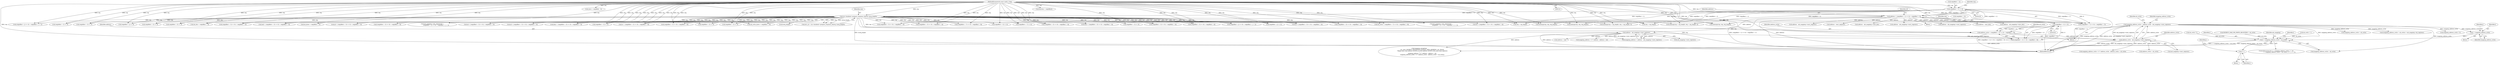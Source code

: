 digraph "0_libmodbus_5ccdf5ef79d742640355d1132fa9e2abc7fbaefc@API" {
"1001303" [label="(Call,i = mapping_address_write)"];
"1001187" [label="(Call,mapping_address_write = address_write - mb_mapping->start_registers)"];
"1001189" [label="(Call,address_write - mb_mapping->start_registers)"];
"1001139" [label="(Call,address_write = (req[offset + 5] << 8) + req[offset + 6])"];
"1001142" [label="(Call,req[offset + 5] << 8)"];
"1000189" [label="(Call,ctx->backend->prepare_response_tid(req, &req_length))"];
"1000163" [label="(Call,req[offset + 1] << 8)"];
"1000116" [label="(MethodParameterIn,const uint8_t *req)"];
"1001181" [label="(Call,address - mb_mapping->start_registers)"];
"1000160" [label="(Call,address = (req[offset + 1] << 8) + req[offset + 2])"];
"1001309" [label="(Call,i < mapping_address_write + nb_write)"];
"1001315" [label="(Call,i++)"];
"1000263" [label="(Call,address - start_bits)"];
"1000824" [label="(Call,nb_bytes = req[offset + 5])"];
"1000116" [label="(MethodParameterIn,const uint8_t *req)"];
"1000163" [label="(Call,req[offset + 1] << 8)"];
"1000191" [label="(Call,&req_length)"];
"1000245" [label="(Call,nb = (req[offset + 3] << 8) + req[offset + 4])"];
"1001112" [label="(Call,memcpy(rsp, req, req_length))"];
"1000161" [label="(Identifier,address)"];
"1001197" [label="(Identifier,nb_write)"];
"1001309" [label="(Call,i < mapping_address_write + nb_write)"];
"1000686" [label="(Call,req[offset + 3] << 8)"];
"1001148" [label="(Literal,8)"];
"1001083" [label="(Call,(req[offset + 5] << 8) + req[offset + 6])"];
"1001140" [label="(Identifier,address_write)"];
"1001126" [label="(Call,req[offset + 3] << 8)"];
"1000529" [label="(Call,address - mb_mapping->start_bits)"];
"1001344" [label="(Identifier,i)"];
"1001171" [label="(Call,nb_write_bytes = req[offset + 9])"];
"1000699" [label="(Call,nb_bits = req[offset + 5])"];
"1001410" [label="(MethodReturn,int)"];
"1001191" [label="(Call,mb_mapping->start_registers)"];
"1001301" [label="(ControlStructure,for (i = mapping_address_write, j = 10;\n                 i < mapping_address_write + nb_write; i++, j += 2))"];
"1000810" [label="(Call,(req[offset + 3] << 8) + req[offset + 4])"];
"1001188" [label="(Identifier,mapping_address_write)"];
"1000652" [label="(Call,(req[offset + 3] << 8) + req[offset + 4])"];
"1001250" [label="(Call,mapping_address_write + nb_write)"];
"1001190" [label="(Identifier,address_write)"];
"1001196" [label="(Call,nb_write < 1)"];
"1001157" [label="(Call,(req[offset + 7] << 8) + req[offset + 8])"];
"1000185" [label="(Call,sft.t_id = ctx->backend->prepare_response_tid(req, &req_length))"];
"1001213" [label="(Call,nb_write * 2)"];
"1001310" [label="(Identifier,i)"];
"1000559" [label="(Call,data = (req[offset + 3] << 8) + req[offset + 4])"];
"1000793" [label="(Call,memcpy(rsp + rsp_length, req + rsp_length, 4))"];
"1000177" [label="(Identifier,sft)"];
"1000620" [label="(Call,address - mb_mapping->start_registers)"];
"1000811" [label="(Call,req[offset + 3] << 8)"];
"1000148" [label="(Call,slave = req[offset - 1])"];
"1001311" [label="(Call,mapping_address_write + nb_write)"];
"1000418" [label="(Call,address - start_registers)"];
"1001155" [label="(Call,nb_write = (req[offset + 7] << 8) + req[offset + 8])"];
"1001123" [label="(Call,nb = (req[offset + 3] << 8) + req[offset + 4])"];
"1001327" [label="(Call,(req[offset + j] << 8) + req[offset + j + 1])"];
"1001187" [label="(Call,mapping_address_write = address_write - mb_mapping->start_registers)"];
"1001179" [label="(Call,mapping_address = address - mb_mapping->start_registers)"];
"1000709" [label="(Call,address - mb_mapping->start_bits)"];
"1001084" [label="(Call,req[offset + 5] << 8)"];
"1000164" [label="(Call,req[offset + 1])"];
"1000190" [label="(Identifier,req)"];
"1001307" [label="(Identifier,j)"];
"1001068" [label="(Call,req[offset + 3] << 8)"];
"1000834" [label="(Call,address - mb_mapping->start_registers)"];
"1000797" [label="(Call,req + rsp_length)"];
"1001328" [label="(Call,req[offset + j] << 8)"];
"1001303" [label="(Call,i = mapping_address_write)"];
"1001249" [label="(Call,(mapping_address_write + nb_write) > mb_mapping->nb_registers)"];
"1000949" [label="(Call,memcpy(rsp + rsp_length, req + rsp_length, 4))"];
"1000160" [label="(Call,address = (req[offset + 1] << 8) + req[offset + 2])"];
"1000119" [label="(Block,)"];
"1000403" [label="(Call,req[offset + 3] << 8)"];
"1001142" [label="(Call,req[offset + 5] << 8)"];
"1001065" [label="(Call,and = (req[offset + 3] << 8) + req[offset + 4])"];
"1000808" [label="(Call,nb = (req[offset + 3] << 8) + req[offset + 4])"];
"1001275" [label="(Call,mapping_address_write < 0 ? address_write : address_write + nb_write)"];
"1000169" [label="(Literal,8)"];
"1000189" [label="(Call,ctx->backend->prepare_response_tid(req, &req_length))"];
"1000247" [label="(Call,(req[offset + 3] << 8) + req[offset + 4])"];
"1001200" [label="(Call,MODBUS_MAX_WR_WRITE_REGISTERS < nb_write)"];
"1000922" [label="(Call,mb_mapping->tab_registers[i] =\n                    (req[offset + j] << 8) + req[offset + j + 1])"];
"1001302" [label="(Block,)"];
"1001141" [label="(Call,(req[offset + 5] << 8) + req[offset + 6])"];
"1001259" [label="(Call,response_exception(\n                ctx, &sft, MODBUS_EXCEPTION_ILLEGAL_DATA_ADDRESS, rsp, FALSE,\n                \"Illegal data read address 0x%0X or write address 0x%0X write_and_read_registers\n\",\n                mapping_address < 0 ? address : address + nb,\n                mapping_address_write < 0 ? address_write : address_write + nb_write))"];
"1001318" [label="(Identifier,j)"];
"1000650" [label="(Call,data = (req[offset + 3] << 8) + req[offset + 4])"];
"1001121" [label="(Block,)"];
"1001324" [label="(Identifier,mb_mapping)"];
"1001081" [label="(Call,or = (req[offset + 5] << 8) + req[offset + 6])"];
"1001314" [label="(Block,)"];
"1001315" [label="(Call,i++)"];
"1000248" [label="(Call,req[offset + 3] << 8)"];
"1000653" [label="(Call,req[offset + 3] << 8)"];
"1001183" [label="(Call,mb_mapping->start_registers)"];
"1000683" [label="(Call,nb = (req[offset + 3] << 8) + req[offset + 4])"];
"1001139" [label="(Call,address_write = (req[offset + 5] << 8) + req[offset + 6])"];
"1000953" [label="(Call,req + rsp_length)"];
"1001321" [label="(Call,mb_mapping->tab_registers[i] =\n                    (req[offset + j] << 8) + req[offset + j + 1])"];
"1001125" [label="(Call,(req[offset + 3] << 8) + req[offset + 4])"];
"1001280" [label="(Call,address_write + nb_write)"];
"1000162" [label="(Call,(req[offset + 1] << 8) + req[offset + 2])"];
"1000155" [label="(Call,function = req[offset])"];
"1001272" [label="(Call,address + nb)"];
"1000562" [label="(Call,req[offset + 3] << 8)"];
"1001158" [label="(Call,req[offset + 7] << 8)"];
"1001304" [label="(Identifier,i)"];
"1001189" [label="(Call,address_write - mb_mapping->start_registers)"];
"1000672" [label="(Call,memcpy(rsp, req, req_length))"];
"1000402" [label="(Call,(req[offset + 3] << 8) + req[offset + 4])"];
"1001067" [label="(Call,(req[offset + 3] << 8) + req[offset + 4])"];
"1001150" [label="(Identifier,req)"];
"1000685" [label="(Call,(req[offset + 3] << 8) + req[offset + 4])"];
"1000593" [label="(Call,memcpy(rsp, req, req_length))"];
"1000928" [label="(Call,(req[offset + j] << 8) + req[offset + j + 1])"];
"1001276" [label="(Call,mapping_address_write < 0)"];
"1000929" [label="(Call,req[offset + j] << 8)"];
"1001182" [label="(Identifier,address)"];
"1001027" [label="(Call,address - mb_mapping->start_registers)"];
"1001156" [label="(Identifier,nb_write)"];
"1001143" [label="(Call,req[offset + 5])"];
"1000400" [label="(Call,nb = (req[offset + 3] << 8) + req[offset + 4])"];
"1001267" [label="(Call,mapping_address < 0 ? address : address + nb)"];
"1001305" [label="(Identifier,mapping_address_write)"];
"1001316" [label="(Identifier,i)"];
"1000561" [label="(Call,(req[offset + 3] << 8) + req[offset + 4])"];
"1001181" [label="(Call,address - mb_mapping->start_registers)"];
"1000171" [label="(Identifier,req)"];
"1001303" -> "1001302"  [label="AST: "];
"1001303" -> "1001305"  [label="CFG: "];
"1001304" -> "1001303"  [label="AST: "];
"1001305" -> "1001303"  [label="AST: "];
"1001307" -> "1001303"  [label="CFG: "];
"1001187" -> "1001303"  [label="DDG: mapping_address_write"];
"1001303" -> "1001309"  [label="DDG: i"];
"1001187" -> "1001121"  [label="AST: "];
"1001187" -> "1001189"  [label="CFG: "];
"1001188" -> "1001187"  [label="AST: "];
"1001189" -> "1001187"  [label="AST: "];
"1001197" -> "1001187"  [label="CFG: "];
"1001187" -> "1001410"  [label="DDG: mapping_address_write"];
"1001187" -> "1001410"  [label="DDG: address_write - mb_mapping->start_registers"];
"1001189" -> "1001187"  [label="DDG: address_write"];
"1001189" -> "1001187"  [label="DDG: mb_mapping->start_registers"];
"1001187" -> "1001249"  [label="DDG: mapping_address_write"];
"1001187" -> "1001250"  [label="DDG: mapping_address_write"];
"1001187" -> "1001276"  [label="DDG: mapping_address_write"];
"1001187" -> "1001309"  [label="DDG: mapping_address_write"];
"1001187" -> "1001311"  [label="DDG: mapping_address_write"];
"1001189" -> "1001191"  [label="CFG: "];
"1001190" -> "1001189"  [label="AST: "];
"1001191" -> "1001189"  [label="AST: "];
"1001189" -> "1001410"  [label="DDG: address_write"];
"1001189" -> "1001410"  [label="DDG: mb_mapping->start_registers"];
"1001139" -> "1001189"  [label="DDG: address_write"];
"1001181" -> "1001189"  [label="DDG: mb_mapping->start_registers"];
"1001189" -> "1001259"  [label="DDG: address_write"];
"1001189" -> "1001275"  [label="DDG: address_write"];
"1001189" -> "1001280"  [label="DDG: address_write"];
"1001139" -> "1001121"  [label="AST: "];
"1001139" -> "1001141"  [label="CFG: "];
"1001140" -> "1001139"  [label="AST: "];
"1001141" -> "1001139"  [label="AST: "];
"1001156" -> "1001139"  [label="CFG: "];
"1001139" -> "1001410"  [label="DDG: (req[offset + 5] << 8) + req[offset + 6]"];
"1001142" -> "1001139"  [label="DDG: req[offset + 5]"];
"1001142" -> "1001139"  [label="DDG: 8"];
"1000189" -> "1001139"  [label="DDG: req"];
"1000116" -> "1001139"  [label="DDG: req"];
"1001142" -> "1001141"  [label="AST: "];
"1001142" -> "1001148"  [label="CFG: "];
"1001143" -> "1001142"  [label="AST: "];
"1001148" -> "1001142"  [label="AST: "];
"1001150" -> "1001142"  [label="CFG: "];
"1001142" -> "1001410"  [label="DDG: req[offset + 5]"];
"1001142" -> "1001141"  [label="DDG: req[offset + 5]"];
"1001142" -> "1001141"  [label="DDG: 8"];
"1000189" -> "1001142"  [label="DDG: req"];
"1000116" -> "1001142"  [label="DDG: req"];
"1000189" -> "1000185"  [label="AST: "];
"1000189" -> "1000191"  [label="CFG: "];
"1000190" -> "1000189"  [label="AST: "];
"1000191" -> "1000189"  [label="AST: "];
"1000185" -> "1000189"  [label="CFG: "];
"1000189" -> "1001410"  [label="DDG: req"];
"1000189" -> "1001410"  [label="DDG: &req_length"];
"1000189" -> "1000185"  [label="DDG: req"];
"1000189" -> "1000185"  [label="DDG: &req_length"];
"1000163" -> "1000189"  [label="DDG: req[offset + 1]"];
"1000116" -> "1000189"  [label="DDG: req"];
"1000189" -> "1000245"  [label="DDG: req"];
"1000189" -> "1000248"  [label="DDG: req"];
"1000189" -> "1000247"  [label="DDG: req"];
"1000189" -> "1000400"  [label="DDG: req"];
"1000189" -> "1000403"  [label="DDG: req"];
"1000189" -> "1000402"  [label="DDG: req"];
"1000189" -> "1000559"  [label="DDG: req"];
"1000189" -> "1000562"  [label="DDG: req"];
"1000189" -> "1000561"  [label="DDG: req"];
"1000189" -> "1000593"  [label="DDG: req"];
"1000189" -> "1000650"  [label="DDG: req"];
"1000189" -> "1000653"  [label="DDG: req"];
"1000189" -> "1000652"  [label="DDG: req"];
"1000189" -> "1000672"  [label="DDG: req"];
"1000189" -> "1000683"  [label="DDG: req"];
"1000189" -> "1000686"  [label="DDG: req"];
"1000189" -> "1000685"  [label="DDG: req"];
"1000189" -> "1000699"  [label="DDG: req"];
"1000189" -> "1000793"  [label="DDG: req"];
"1000189" -> "1000797"  [label="DDG: req"];
"1000189" -> "1000808"  [label="DDG: req"];
"1000189" -> "1000811"  [label="DDG: req"];
"1000189" -> "1000810"  [label="DDG: req"];
"1000189" -> "1000824"  [label="DDG: req"];
"1000189" -> "1000922"  [label="DDG: req"];
"1000189" -> "1000929"  [label="DDG: req"];
"1000189" -> "1000928"  [label="DDG: req"];
"1000189" -> "1000949"  [label="DDG: req"];
"1000189" -> "1000953"  [label="DDG: req"];
"1000189" -> "1001065"  [label="DDG: req"];
"1000189" -> "1001068"  [label="DDG: req"];
"1000189" -> "1001067"  [label="DDG: req"];
"1000189" -> "1001081"  [label="DDG: req"];
"1000189" -> "1001084"  [label="DDG: req"];
"1000189" -> "1001083"  [label="DDG: req"];
"1000189" -> "1001112"  [label="DDG: req"];
"1000189" -> "1001123"  [label="DDG: req"];
"1000189" -> "1001126"  [label="DDG: req"];
"1000189" -> "1001125"  [label="DDG: req"];
"1000189" -> "1001141"  [label="DDG: req"];
"1000189" -> "1001155"  [label="DDG: req"];
"1000189" -> "1001158"  [label="DDG: req"];
"1000189" -> "1001157"  [label="DDG: req"];
"1000189" -> "1001171"  [label="DDG: req"];
"1000189" -> "1001321"  [label="DDG: req"];
"1000189" -> "1001328"  [label="DDG: req"];
"1000189" -> "1001327"  [label="DDG: req"];
"1000163" -> "1000162"  [label="AST: "];
"1000163" -> "1000169"  [label="CFG: "];
"1000164" -> "1000163"  [label="AST: "];
"1000169" -> "1000163"  [label="AST: "];
"1000171" -> "1000163"  [label="CFG: "];
"1000163" -> "1001410"  [label="DDG: req[offset + 1]"];
"1000163" -> "1000160"  [label="DDG: req[offset + 1]"];
"1000163" -> "1000160"  [label="DDG: 8"];
"1000163" -> "1000162"  [label="DDG: req[offset + 1]"];
"1000163" -> "1000162"  [label="DDG: 8"];
"1000116" -> "1000163"  [label="DDG: req"];
"1000163" -> "1000593"  [label="DDG: req[offset + 1]"];
"1000163" -> "1000672"  [label="DDG: req[offset + 1]"];
"1000163" -> "1000793"  [label="DDG: req[offset + 1]"];
"1000163" -> "1000797"  [label="DDG: req[offset + 1]"];
"1000163" -> "1000949"  [label="DDG: req[offset + 1]"];
"1000163" -> "1000953"  [label="DDG: req[offset + 1]"];
"1000163" -> "1001112"  [label="DDG: req[offset + 1]"];
"1000116" -> "1000114"  [label="AST: "];
"1000116" -> "1001410"  [label="DDG: req"];
"1000116" -> "1000148"  [label="DDG: req"];
"1000116" -> "1000155"  [label="DDG: req"];
"1000116" -> "1000160"  [label="DDG: req"];
"1000116" -> "1000162"  [label="DDG: req"];
"1000116" -> "1000245"  [label="DDG: req"];
"1000116" -> "1000248"  [label="DDG: req"];
"1000116" -> "1000247"  [label="DDG: req"];
"1000116" -> "1000400"  [label="DDG: req"];
"1000116" -> "1000403"  [label="DDG: req"];
"1000116" -> "1000402"  [label="DDG: req"];
"1000116" -> "1000559"  [label="DDG: req"];
"1000116" -> "1000562"  [label="DDG: req"];
"1000116" -> "1000561"  [label="DDG: req"];
"1000116" -> "1000593"  [label="DDG: req"];
"1000116" -> "1000650"  [label="DDG: req"];
"1000116" -> "1000653"  [label="DDG: req"];
"1000116" -> "1000652"  [label="DDG: req"];
"1000116" -> "1000672"  [label="DDG: req"];
"1000116" -> "1000683"  [label="DDG: req"];
"1000116" -> "1000686"  [label="DDG: req"];
"1000116" -> "1000685"  [label="DDG: req"];
"1000116" -> "1000699"  [label="DDG: req"];
"1000116" -> "1000793"  [label="DDG: req"];
"1000116" -> "1000797"  [label="DDG: req"];
"1000116" -> "1000808"  [label="DDG: req"];
"1000116" -> "1000811"  [label="DDG: req"];
"1000116" -> "1000810"  [label="DDG: req"];
"1000116" -> "1000824"  [label="DDG: req"];
"1000116" -> "1000922"  [label="DDG: req"];
"1000116" -> "1000929"  [label="DDG: req"];
"1000116" -> "1000928"  [label="DDG: req"];
"1000116" -> "1000949"  [label="DDG: req"];
"1000116" -> "1000953"  [label="DDG: req"];
"1000116" -> "1001065"  [label="DDG: req"];
"1000116" -> "1001068"  [label="DDG: req"];
"1000116" -> "1001067"  [label="DDG: req"];
"1000116" -> "1001081"  [label="DDG: req"];
"1000116" -> "1001084"  [label="DDG: req"];
"1000116" -> "1001083"  [label="DDG: req"];
"1000116" -> "1001112"  [label="DDG: req"];
"1000116" -> "1001123"  [label="DDG: req"];
"1000116" -> "1001126"  [label="DDG: req"];
"1000116" -> "1001125"  [label="DDG: req"];
"1000116" -> "1001141"  [label="DDG: req"];
"1000116" -> "1001155"  [label="DDG: req"];
"1000116" -> "1001158"  [label="DDG: req"];
"1000116" -> "1001157"  [label="DDG: req"];
"1000116" -> "1001171"  [label="DDG: req"];
"1000116" -> "1001321"  [label="DDG: req"];
"1000116" -> "1001328"  [label="DDG: req"];
"1000116" -> "1001327"  [label="DDG: req"];
"1001181" -> "1001179"  [label="AST: "];
"1001181" -> "1001183"  [label="CFG: "];
"1001182" -> "1001181"  [label="AST: "];
"1001183" -> "1001181"  [label="AST: "];
"1001179" -> "1001181"  [label="CFG: "];
"1001181" -> "1001410"  [label="DDG: address"];
"1001181" -> "1001179"  [label="DDG: address"];
"1001181" -> "1001179"  [label="DDG: mb_mapping->start_registers"];
"1000160" -> "1001181"  [label="DDG: address"];
"1001181" -> "1001259"  [label="DDG: address"];
"1001181" -> "1001267"  [label="DDG: address"];
"1001181" -> "1001272"  [label="DDG: address"];
"1000160" -> "1000119"  [label="AST: "];
"1000160" -> "1000162"  [label="CFG: "];
"1000161" -> "1000160"  [label="AST: "];
"1000162" -> "1000160"  [label="AST: "];
"1000177" -> "1000160"  [label="CFG: "];
"1000160" -> "1001410"  [label="DDG: (req[offset + 1] << 8) + req[offset + 2]"];
"1000160" -> "1001410"  [label="DDG: address"];
"1000160" -> "1000263"  [label="DDG: address"];
"1000160" -> "1000418"  [label="DDG: address"];
"1000160" -> "1000529"  [label="DDG: address"];
"1000160" -> "1000620"  [label="DDG: address"];
"1000160" -> "1000709"  [label="DDG: address"];
"1000160" -> "1000834"  [label="DDG: address"];
"1000160" -> "1001027"  [label="DDG: address"];
"1001309" -> "1001301"  [label="AST: "];
"1001309" -> "1001311"  [label="CFG: "];
"1001310" -> "1001309"  [label="AST: "];
"1001311" -> "1001309"  [label="AST: "];
"1001324" -> "1001309"  [label="CFG: "];
"1001344" -> "1001309"  [label="CFG: "];
"1001309" -> "1001410"  [label="DDG: i < mapping_address_write + nb_write"];
"1001309" -> "1001410"  [label="DDG: mapping_address_write + nb_write"];
"1001315" -> "1001309"  [label="DDG: i"];
"1001196" -> "1001309"  [label="DDG: nb_write"];
"1001200" -> "1001309"  [label="DDG: nb_write"];
"1001213" -> "1001309"  [label="DDG: nb_write"];
"1001309" -> "1001315"  [label="DDG: i"];
"1001315" -> "1001314"  [label="AST: "];
"1001315" -> "1001316"  [label="CFG: "];
"1001316" -> "1001315"  [label="AST: "];
"1001318" -> "1001315"  [label="CFG: "];
}
